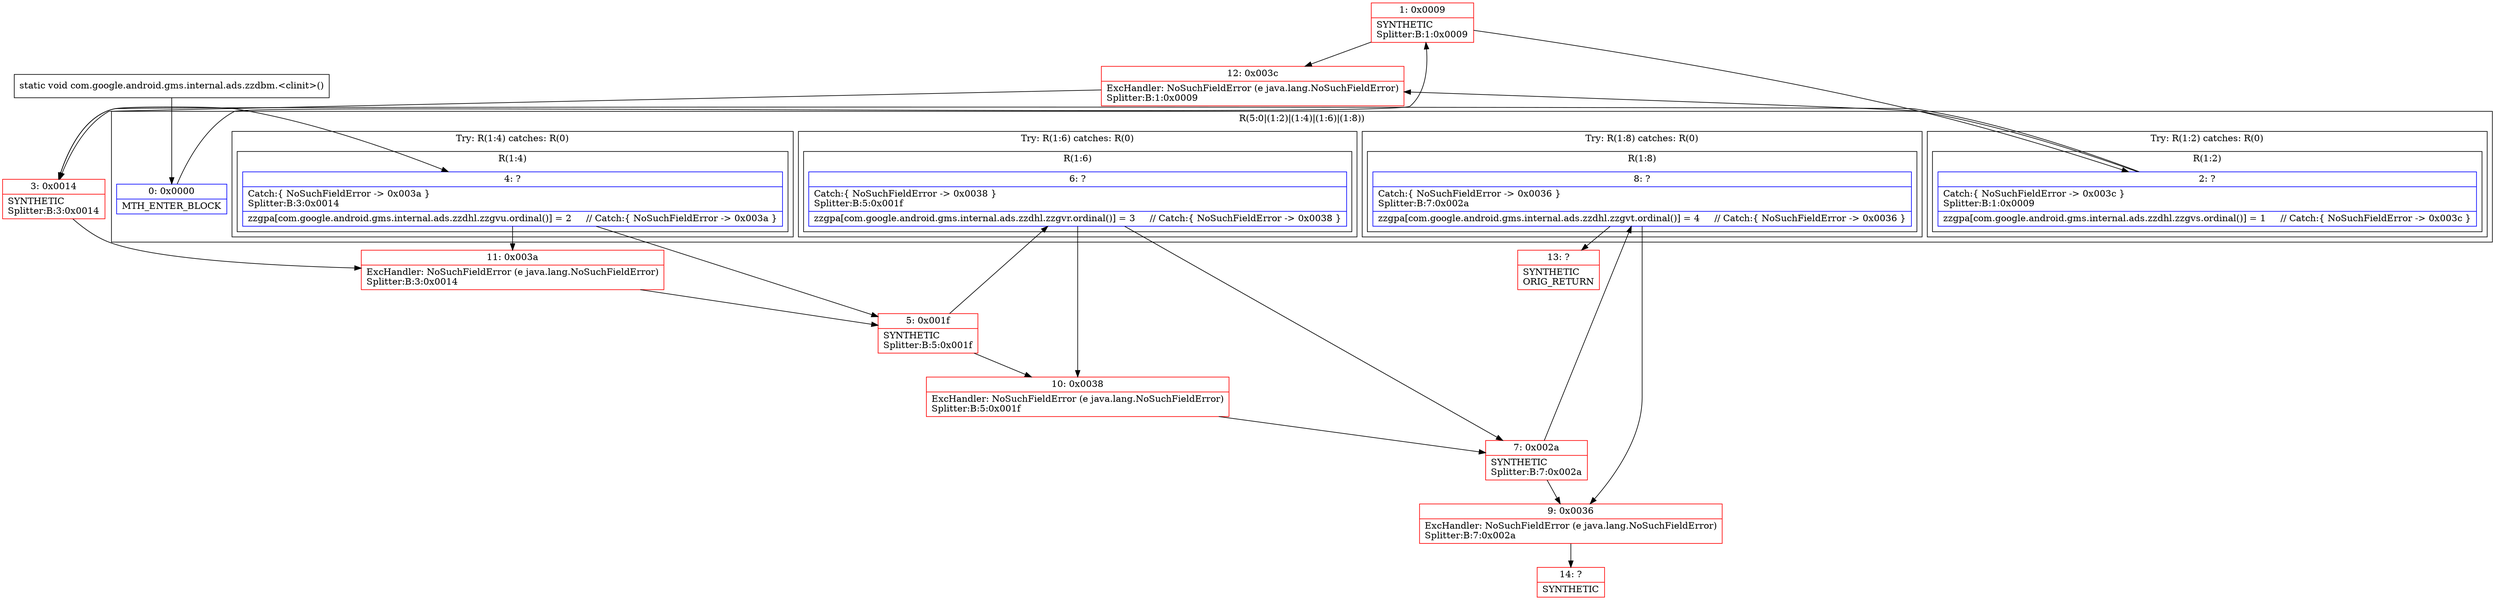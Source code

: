 digraph "CFG forcom.google.android.gms.internal.ads.zzdbm.\<clinit\>()V" {
subgraph cluster_Region_264085998 {
label = "R(5:0|(1:2)|(1:4)|(1:6)|(1:8))";
node [shape=record,color=blue];
Node_0 [shape=record,label="{0\:\ 0x0000|MTH_ENTER_BLOCK\l}"];
subgraph cluster_TryCatchRegion_158351565 {
label = "Try: R(1:2) catches: R(0)";
node [shape=record,color=blue];
subgraph cluster_Region_810275221 {
label = "R(1:2)";
node [shape=record,color=blue];
Node_2 [shape=record,label="{2\:\ ?|Catch:\{ NoSuchFieldError \-\> 0x003c \}\lSplitter:B:1:0x0009\l|zzgpa[com.google.android.gms.internal.ads.zzdhl.zzgvs.ordinal()] = 1     \/\/ Catch:\{ NoSuchFieldError \-\> 0x003c \}\l}"];
}
subgraph cluster_Region_1390377597 {
label = "R(0) | ExcHandler: NoSuchFieldError (e java.lang.NoSuchFieldError)\l";
node [shape=record,color=blue];
}
}
subgraph cluster_TryCatchRegion_814678809 {
label = "Try: R(1:4) catches: R(0)";
node [shape=record,color=blue];
subgraph cluster_Region_997350381 {
label = "R(1:4)";
node [shape=record,color=blue];
Node_4 [shape=record,label="{4\:\ ?|Catch:\{ NoSuchFieldError \-\> 0x003a \}\lSplitter:B:3:0x0014\l|zzgpa[com.google.android.gms.internal.ads.zzdhl.zzgvu.ordinal()] = 2     \/\/ Catch:\{ NoSuchFieldError \-\> 0x003a \}\l}"];
}
subgraph cluster_Region_1432089199 {
label = "R(0) | ExcHandler: NoSuchFieldError (e java.lang.NoSuchFieldError)\l";
node [shape=record,color=blue];
}
}
subgraph cluster_TryCatchRegion_2088658475 {
label = "Try: R(1:6) catches: R(0)";
node [shape=record,color=blue];
subgraph cluster_Region_882980214 {
label = "R(1:6)";
node [shape=record,color=blue];
Node_6 [shape=record,label="{6\:\ ?|Catch:\{ NoSuchFieldError \-\> 0x0038 \}\lSplitter:B:5:0x001f\l|zzgpa[com.google.android.gms.internal.ads.zzdhl.zzgvr.ordinal()] = 3     \/\/ Catch:\{ NoSuchFieldError \-\> 0x0038 \}\l}"];
}
subgraph cluster_Region_489008444 {
label = "R(0) | ExcHandler: NoSuchFieldError (e java.lang.NoSuchFieldError)\l";
node [shape=record,color=blue];
}
}
subgraph cluster_TryCatchRegion_392686717 {
label = "Try: R(1:8) catches: R(0)";
node [shape=record,color=blue];
subgraph cluster_Region_413634436 {
label = "R(1:8)";
node [shape=record,color=blue];
Node_8 [shape=record,label="{8\:\ ?|Catch:\{ NoSuchFieldError \-\> 0x0036 \}\lSplitter:B:7:0x002a\l|zzgpa[com.google.android.gms.internal.ads.zzdhl.zzgvt.ordinal()] = 4     \/\/ Catch:\{ NoSuchFieldError \-\> 0x0036 \}\l}"];
}
subgraph cluster_Region_630195043 {
label = "R(0) | ExcHandler: NoSuchFieldError (e java.lang.NoSuchFieldError)\l";
node [shape=record,color=blue];
}
}
}
subgraph cluster_Region_630195043 {
label = "R(0) | ExcHandler: NoSuchFieldError (e java.lang.NoSuchFieldError)\l";
node [shape=record,color=blue];
}
subgraph cluster_Region_489008444 {
label = "R(0) | ExcHandler: NoSuchFieldError (e java.lang.NoSuchFieldError)\l";
node [shape=record,color=blue];
}
subgraph cluster_Region_1432089199 {
label = "R(0) | ExcHandler: NoSuchFieldError (e java.lang.NoSuchFieldError)\l";
node [shape=record,color=blue];
}
subgraph cluster_Region_1390377597 {
label = "R(0) | ExcHandler: NoSuchFieldError (e java.lang.NoSuchFieldError)\l";
node [shape=record,color=blue];
}
Node_1 [shape=record,color=red,label="{1\:\ 0x0009|SYNTHETIC\lSplitter:B:1:0x0009\l}"];
Node_3 [shape=record,color=red,label="{3\:\ 0x0014|SYNTHETIC\lSplitter:B:3:0x0014\l}"];
Node_5 [shape=record,color=red,label="{5\:\ 0x001f|SYNTHETIC\lSplitter:B:5:0x001f\l}"];
Node_7 [shape=record,color=red,label="{7\:\ 0x002a|SYNTHETIC\lSplitter:B:7:0x002a\l}"];
Node_9 [shape=record,color=red,label="{9\:\ 0x0036|ExcHandler: NoSuchFieldError (e java.lang.NoSuchFieldError)\lSplitter:B:7:0x002a\l}"];
Node_10 [shape=record,color=red,label="{10\:\ 0x0038|ExcHandler: NoSuchFieldError (e java.lang.NoSuchFieldError)\lSplitter:B:5:0x001f\l}"];
Node_11 [shape=record,color=red,label="{11\:\ 0x003a|ExcHandler: NoSuchFieldError (e java.lang.NoSuchFieldError)\lSplitter:B:3:0x0014\l}"];
Node_12 [shape=record,color=red,label="{12\:\ 0x003c|ExcHandler: NoSuchFieldError (e java.lang.NoSuchFieldError)\lSplitter:B:1:0x0009\l}"];
Node_13 [shape=record,color=red,label="{13\:\ ?|SYNTHETIC\lORIG_RETURN\l}"];
Node_14 [shape=record,color=red,label="{14\:\ ?|SYNTHETIC\l}"];
MethodNode[shape=record,label="{static void com.google.android.gms.internal.ads.zzdbm.\<clinit\>() }"];
MethodNode -> Node_0;
Node_0 -> Node_1;
Node_2 -> Node_3;
Node_2 -> Node_12;
Node_4 -> Node_5;
Node_4 -> Node_11;
Node_6 -> Node_7;
Node_6 -> Node_10;
Node_8 -> Node_9;
Node_8 -> Node_13;
Node_1 -> Node_2;
Node_1 -> Node_12;
Node_3 -> Node_4;
Node_3 -> Node_11;
Node_5 -> Node_6;
Node_5 -> Node_10;
Node_7 -> Node_8;
Node_7 -> Node_9;
Node_9 -> Node_14;
Node_10 -> Node_7;
Node_11 -> Node_5;
Node_12 -> Node_3;
}

